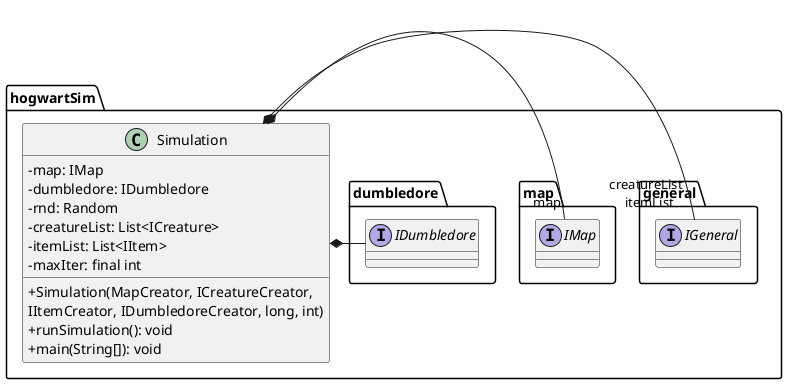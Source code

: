 @startuml
'https://plantuml.com/class-diagram

skinparam classAttributeIconSize 0
skinparam maxMessageSize 125

package hogwartSim{
    class Simulation{
        - map: IMap
        - dumbledore: IDumbledore
        - rnd: Random
        - creatureList: List<ICreature>
        - itemList: List<IItem>
        - maxIter: final int

        +Simulation(MapCreator, ICreatureCreator,
        IItemCreator, IDumbledoreCreator, long, int)
        +runSimulation(): void
        +main(String[]): void
    }
}

package hogwartSim.general{
    interface IGeneral
}
Simulation *- "creatureList \n itemList" IGeneral

package hogwartSim.map{
    interface IMap
}
Simulation *- "map" IMap

package hogwartSim.dumbledore{
    interface IDumbledore
}
Simulation *- IDumbledore


@enduml